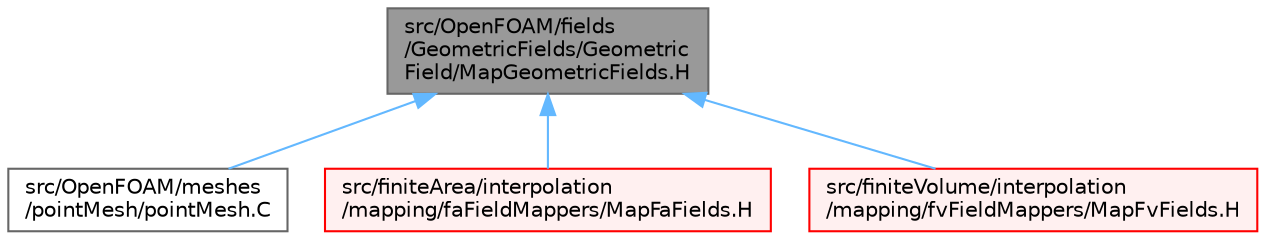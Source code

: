 digraph "src/OpenFOAM/fields/GeometricFields/GeometricField/MapGeometricFields.H"
{
 // LATEX_PDF_SIZE
  bgcolor="transparent";
  edge [fontname=Helvetica,fontsize=10,labelfontname=Helvetica,labelfontsize=10];
  node [fontname=Helvetica,fontsize=10,shape=box,height=0.2,width=0.4];
  Node1 [id="Node000001",label="src/OpenFOAM/fields\l/GeometricFields/Geometric\lField/MapGeometricFields.H",height=0.2,width=0.4,color="gray40", fillcolor="grey60", style="filled", fontcolor="black",tooltip=" "];
  Node1 -> Node2 [id="edge1_Node000001_Node000002",dir="back",color="steelblue1",style="solid",tooltip=" "];
  Node2 [id="Node000002",label="src/OpenFOAM/meshes\l/pointMesh/pointMesh.C",height=0.2,width=0.4,color="grey40", fillcolor="white", style="filled",URL="$pointMesh_8C.html",tooltip=" "];
  Node1 -> Node3 [id="edge2_Node000001_Node000003",dir="back",color="steelblue1",style="solid",tooltip=" "];
  Node3 [id="Node000003",label="src/finiteArea/interpolation\l/mapping/faFieldMappers/MapFaFields.H",height=0.2,width=0.4,color="red", fillcolor="#FFF0F0", style="filled",URL="$MapFaFields_8H.html",tooltip="Finite area field mapping."];
  Node1 -> Node5 [id="edge3_Node000001_Node000005",dir="back",color="steelblue1",style="solid",tooltip=" "];
  Node5 [id="Node000005",label="src/finiteVolume/interpolation\l/mapping/fvFieldMappers/MapFvFields.H",height=0.2,width=0.4,color="red", fillcolor="#FFF0F0", style="filled",URL="$MapFvFields_8H.html",tooltip=" "];
}
